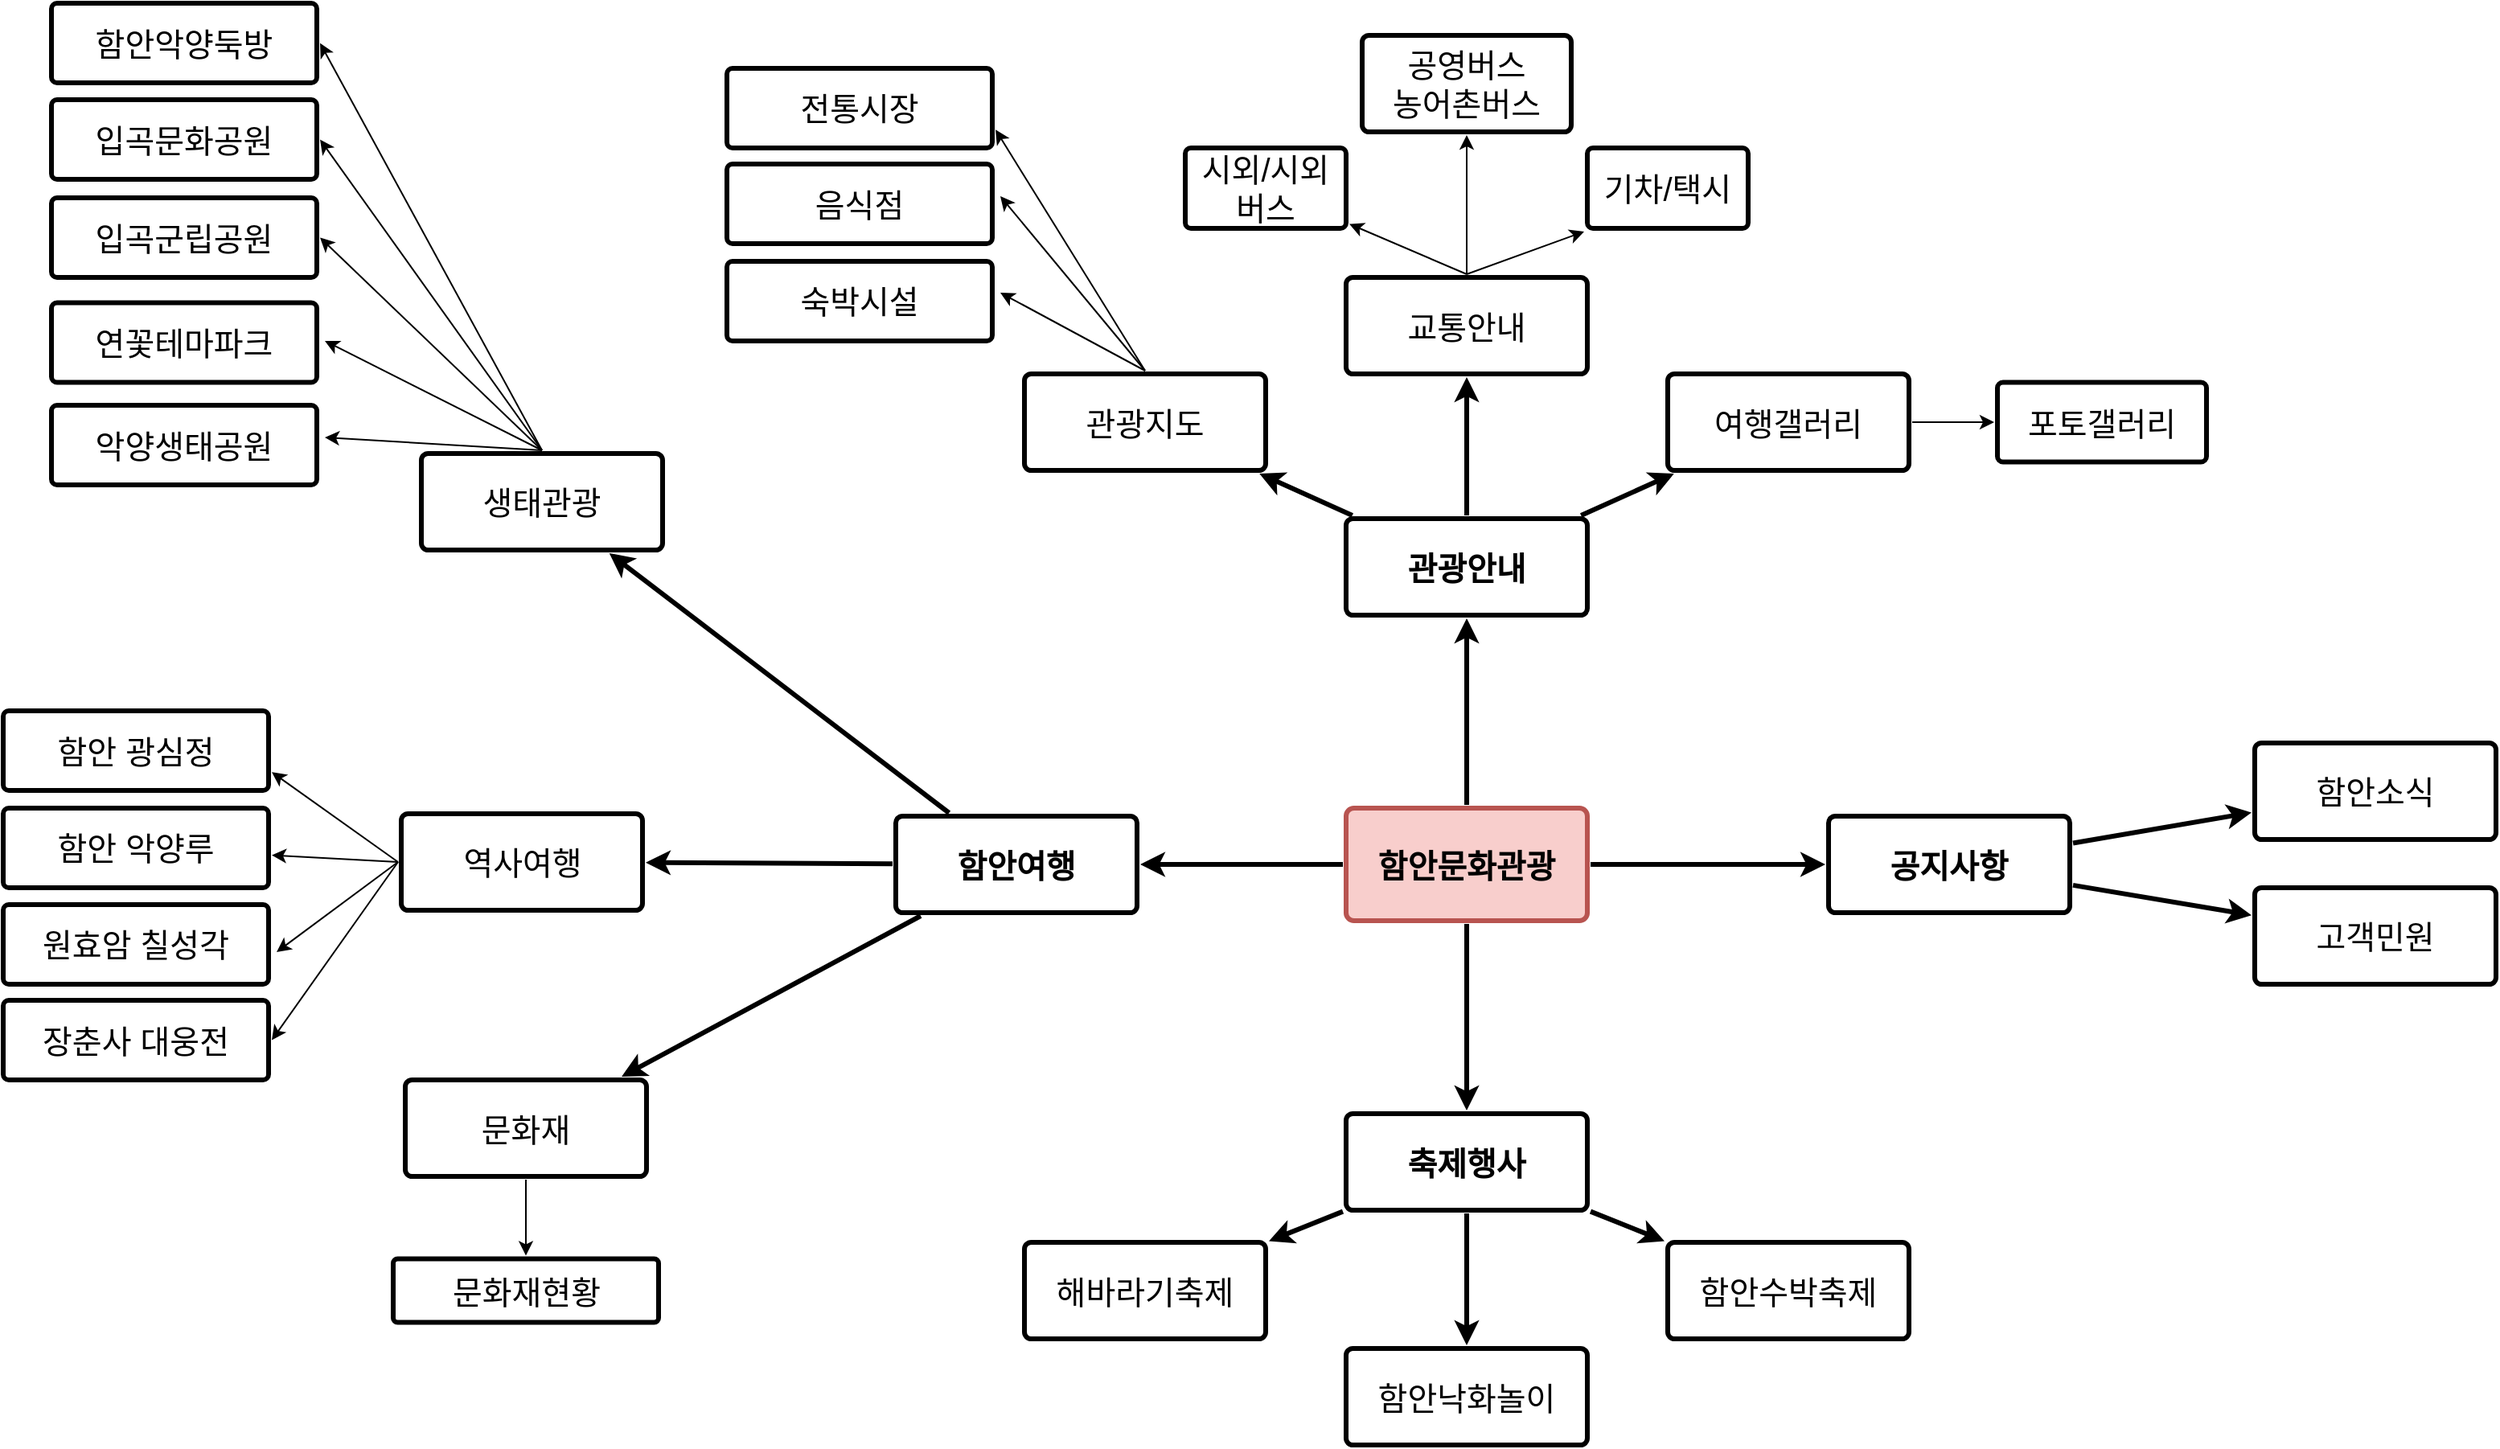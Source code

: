 <mxfile version="21.3.2" type="device">
  <diagram id="6a731a19-8d31-9384-78a2-239565b7b9f0" name="Page-1">
    <mxGraphModel dx="2968" dy="1838" grid="1" gridSize="10" guides="1" tooltips="1" connect="1" arrows="1" fold="1" page="1" pageScale="1" pageWidth="1169" pageHeight="827" background="none" math="0" shadow="0">
      <root>
        <mxCell id="0" />
        <mxCell id="1" parent="0" />
        <mxCell id="1745" value="" style="edgeStyle=none;rounded=0;jumpStyle=none;html=1;shadow=0;labelBackgroundColor=none;startArrow=none;startFill=0;endArrow=classic;endFill=1;jettySize=auto;orthogonalLoop=1;strokeWidth=3;fontFamily=Helvetica;fontSize=20;fontColor=#23445D;spacing=5;" parent="1" source="1749" target="1764" edge="1">
          <mxGeometry relative="1" as="geometry" />
        </mxCell>
        <mxCell id="1746" value="" style="edgeStyle=none;rounded=0;jumpStyle=none;html=1;shadow=0;labelBackgroundColor=none;startArrow=none;startFill=0;endArrow=classic;endFill=1;jettySize=auto;orthogonalLoop=1;strokeWidth=3;fontFamily=Helvetica;fontSize=20;fontColor=#23445D;spacing=5;" parent="1" source="1749" target="1771" edge="1">
          <mxGeometry relative="1" as="geometry" />
        </mxCell>
        <mxCell id="1747" value="" style="edgeStyle=none;rounded=0;jumpStyle=none;html=1;shadow=0;labelBackgroundColor=none;startArrow=none;startFill=0;endArrow=classic;endFill=1;jettySize=auto;orthogonalLoop=1;strokeWidth=3;fontFamily=Helvetica;fontSize=20;fontColor=#23445D;spacing=5;" parent="1" source="1749" target="1760" edge="1">
          <mxGeometry relative="1" as="geometry" />
        </mxCell>
        <mxCell id="1748" value="" style="edgeStyle=none;rounded=0;jumpStyle=none;html=1;shadow=0;labelBackgroundColor=none;startArrow=none;startFill=0;endArrow=classic;endFill=1;jettySize=auto;orthogonalLoop=1;strokeWidth=3;fontFamily=Helvetica;fontSize=20;fontColor=#23445D;spacing=5;" parent="1" source="1749" target="1753" edge="1">
          <mxGeometry relative="1" as="geometry" />
        </mxCell>
        <mxCell id="1749" value="함안문화관광" style="rounded=1;whiteSpace=wrap;html=1;shadow=0;labelBackgroundColor=none;strokeWidth=3;fontFamily=Helvetica;fontSize=20;align=center;fontStyle=1;spacing=5;arcSize=7;perimeterSpacing=2;fillColor=#f8cecc;strokeColor=#b85450;" parent="1" vertex="1">
          <mxGeometry x="495" y="380.5" width="150" height="70" as="geometry" />
        </mxCell>
        <mxCell id="1750" value="" style="edgeStyle=none;rounded=1;jumpStyle=none;html=1;shadow=0;labelBackgroundColor=none;startArrow=none;startFill=0;jettySize=auto;orthogonalLoop=1;strokeWidth=3;fontFamily=Helvetica;fontSize=20;fontColor=#FFFFFF;spacing=5;fontStyle=1;" parent="1" source="1753" target="1756" edge="1">
          <mxGeometry relative="1" as="geometry" />
        </mxCell>
        <mxCell id="1751" value="" style="edgeStyle=none;rounded=1;jumpStyle=none;html=1;shadow=0;labelBackgroundColor=none;startArrow=none;startFill=0;jettySize=auto;orthogonalLoop=1;strokeWidth=3;fontFamily=Helvetica;fontSize=20;fontColor=#FFFFFF;spacing=5;fontStyle=1;" parent="1" source="1753" target="1755" edge="1">
          <mxGeometry relative="1" as="geometry" />
        </mxCell>
        <mxCell id="1752" value="" style="edgeStyle=none;rounded=1;jumpStyle=none;html=1;shadow=0;labelBackgroundColor=none;startArrow=none;startFill=0;jettySize=auto;orthogonalLoop=1;strokeWidth=3;fontFamily=Helvetica;fontSize=20;fontColor=#FFFFFF;spacing=5;fontStyle=1;" parent="1" source="1753" target="1754" edge="1">
          <mxGeometry relative="1" as="geometry" />
        </mxCell>
        <mxCell id="1753" value="함안여행" style="rounded=1;whiteSpace=wrap;html=1;shadow=0;labelBackgroundColor=none;strokeWidth=3;fontFamily=Helvetica;fontSize=20;align=center;spacing=5;fontStyle=1;arcSize=7;perimeterSpacing=2;" parent="1" vertex="1">
          <mxGeometry x="215" y="385.5" width="150" height="60" as="geometry" />
        </mxCell>
        <mxCell id="uqvryjP_1hMNzwJLc7f5-1821" style="edgeStyle=orthogonalEdgeStyle;rounded=0;orthogonalLoop=1;jettySize=auto;html=1;exitX=0.5;exitY=1;exitDx=0;exitDy=0;entryX=0.5;entryY=0;entryDx=0;entryDy=0;" edge="1" parent="1" source="1754" target="uqvryjP_1hMNzwJLc7f5-1820">
          <mxGeometry relative="1" as="geometry" />
        </mxCell>
        <mxCell id="1754" value="문화재" style="rounded=1;whiteSpace=wrap;html=1;shadow=0;labelBackgroundColor=none;strokeWidth=3;fontFamily=Helvetica;fontSize=20;align=center;spacing=5;fontStyle=0;arcSize=7;perimeterSpacing=2;" parent="1" vertex="1">
          <mxGeometry x="-90" y="549.5" width="150" height="60" as="geometry" />
        </mxCell>
        <mxCell id="uqvryjP_1hMNzwJLc7f5-1815" style="rounded=0;orthogonalLoop=1;jettySize=auto;html=1;exitX=0;exitY=0.5;exitDx=0;exitDy=0;entryX=1;entryY=0.75;entryDx=0;entryDy=0;" edge="1" parent="1" source="1755" target="uqvryjP_1hMNzwJLc7f5-1811">
          <mxGeometry relative="1" as="geometry" />
        </mxCell>
        <mxCell id="uqvryjP_1hMNzwJLc7f5-1816" style="rounded=0;orthogonalLoop=1;jettySize=auto;html=1;exitX=0;exitY=0.5;exitDx=0;exitDy=0;" edge="1" parent="1" source="1755" target="uqvryjP_1hMNzwJLc7f5-1812">
          <mxGeometry relative="1" as="geometry" />
        </mxCell>
        <mxCell id="uqvryjP_1hMNzwJLc7f5-1817" style="rounded=0;orthogonalLoop=1;jettySize=auto;html=1;exitX=0;exitY=0.5;exitDx=0;exitDy=0;" edge="1" parent="1" source="1755">
          <mxGeometry relative="1" as="geometry">
            <mxPoint x="-170" y="470" as="targetPoint" />
          </mxGeometry>
        </mxCell>
        <mxCell id="uqvryjP_1hMNzwJLc7f5-1818" style="rounded=0;orthogonalLoop=1;jettySize=auto;html=1;exitX=0;exitY=0.5;exitDx=0;exitDy=0;entryX=1;entryY=0.5;entryDx=0;entryDy=0;" edge="1" parent="1" source="1755" target="uqvryjP_1hMNzwJLc7f5-1814">
          <mxGeometry relative="1" as="geometry" />
        </mxCell>
        <mxCell id="1755" value="역사여행" style="rounded=1;whiteSpace=wrap;html=1;shadow=0;labelBackgroundColor=none;strokeWidth=3;fontFamily=Helvetica;fontSize=20;align=center;spacing=5;fontStyle=0;arcSize=7;perimeterSpacing=2;" parent="1" vertex="1">
          <mxGeometry x="-92.5" y="384" width="150" height="60" as="geometry" />
        </mxCell>
        <mxCell id="uqvryjP_1hMNzwJLc7f5-1807" style="rounded=0;orthogonalLoop=1;jettySize=auto;html=1;exitX=0.5;exitY=0;exitDx=0;exitDy=0;entryX=1;entryY=0.5;entryDx=0;entryDy=0;" edge="1" parent="1" source="1756" target="uqvryjP_1hMNzwJLc7f5-1804">
          <mxGeometry relative="1" as="geometry" />
        </mxCell>
        <mxCell id="uqvryjP_1hMNzwJLc7f5-1808" style="rounded=0;orthogonalLoop=1;jettySize=auto;html=1;exitX=0.5;exitY=0;exitDx=0;exitDy=0;entryX=1;entryY=0.5;entryDx=0;entryDy=0;" edge="1" parent="1" source="1756" target="uqvryjP_1hMNzwJLc7f5-1803">
          <mxGeometry relative="1" as="geometry" />
        </mxCell>
        <mxCell id="uqvryjP_1hMNzwJLc7f5-1809" style="rounded=0;orthogonalLoop=1;jettySize=auto;html=1;exitX=0.5;exitY=0;exitDx=0;exitDy=0;" edge="1" parent="1" source="1756">
          <mxGeometry relative="1" as="geometry">
            <mxPoint x="-140" y="90.0" as="targetPoint" />
          </mxGeometry>
        </mxCell>
        <mxCell id="uqvryjP_1hMNzwJLc7f5-1810" style="rounded=0;orthogonalLoop=1;jettySize=auto;html=1;exitX=0.5;exitY=0;exitDx=0;exitDy=0;" edge="1" parent="1" source="1756">
          <mxGeometry relative="1" as="geometry">
            <mxPoint x="-140" y="150.0" as="targetPoint" />
          </mxGeometry>
        </mxCell>
        <mxCell id="1756" value="생태관광" style="rounded=1;whiteSpace=wrap;html=1;shadow=0;labelBackgroundColor=none;strokeWidth=3;fontFamily=Helvetica;fontSize=20;align=center;spacing=5;fontStyle=0;arcSize=7;perimeterSpacing=2;" parent="1" vertex="1">
          <mxGeometry x="-80" y="160" width="150" height="60" as="geometry" />
        </mxCell>
        <mxCell id="1757" value="" style="edgeStyle=none;rounded=0;jumpStyle=none;html=1;shadow=0;labelBackgroundColor=none;startArrow=none;startFill=0;endArrow=classic;endFill=1;jettySize=auto;orthogonalLoop=1;strokeWidth=3;fontFamily=Helvetica;fontSize=20;fontColor=#FFFFFF;spacing=5;" parent="1" source="1760" target="1763" edge="1">
          <mxGeometry relative="1" as="geometry" />
        </mxCell>
        <mxCell id="1758" value="" style="edgeStyle=none;rounded=0;jumpStyle=none;html=1;shadow=0;labelBackgroundColor=none;startArrow=none;startFill=0;endArrow=classic;endFill=1;jettySize=auto;orthogonalLoop=1;strokeWidth=3;fontFamily=Helvetica;fontSize=20;fontColor=#FFFFFF;spacing=5;" parent="1" source="1760" target="1762" edge="1">
          <mxGeometry relative="1" as="geometry" />
        </mxCell>
        <mxCell id="1759" value="" style="edgeStyle=none;rounded=0;jumpStyle=none;html=1;shadow=0;labelBackgroundColor=none;startArrow=none;startFill=0;endArrow=classic;endFill=1;jettySize=auto;orthogonalLoop=1;strokeWidth=3;fontFamily=Helvetica;fontSize=20;fontColor=#FFFFFF;spacing=5;" parent="1" source="1760" target="1761" edge="1">
          <mxGeometry relative="1" as="geometry" />
        </mxCell>
        <mxCell id="1760" value="축제행사" style="rounded=1;whiteSpace=wrap;html=1;shadow=0;labelBackgroundColor=none;strokeWidth=3;fontFamily=Helvetica;fontSize=20;align=center;spacing=5;fontStyle=1;arcSize=7;perimeterSpacing=2;" parent="1" vertex="1">
          <mxGeometry x="495" y="570.5" width="150" height="60" as="geometry" />
        </mxCell>
        <mxCell id="1761" value="함안수박축제" style="rounded=1;whiteSpace=wrap;html=1;shadow=0;labelBackgroundColor=none;strokeWidth=3;fontFamily=Helvetica;fontSize=20;align=center;spacing=5;arcSize=7;perimeterSpacing=2;" parent="1" vertex="1">
          <mxGeometry x="695" y="650.5" width="150" height="60" as="geometry" />
        </mxCell>
        <mxCell id="1762" value="함안낙화놀이" style="rounded=1;whiteSpace=wrap;html=1;shadow=0;labelBackgroundColor=none;strokeWidth=3;fontFamily=Helvetica;fontSize=20;align=center;spacing=5;arcSize=7;perimeterSpacing=2;" parent="1" vertex="1">
          <mxGeometry x="495" y="716.5" width="150" height="60" as="geometry" />
        </mxCell>
        <mxCell id="1763" value="해바라기축제" style="rounded=1;whiteSpace=wrap;html=1;shadow=0;labelBackgroundColor=none;strokeWidth=3;fontFamily=Helvetica;fontSize=20;align=center;spacing=5;arcSize=7;perimeterSpacing=2;" parent="1" vertex="1">
          <mxGeometry x="295" y="650.5" width="150" height="60" as="geometry" />
        </mxCell>
        <mxCell id="1764" value="관광안내" style="rounded=1;whiteSpace=wrap;html=1;shadow=0;labelBackgroundColor=none;strokeWidth=3;fontFamily=Helvetica;fontSize=20;align=center;spacing=5;fontStyle=1;arcSize=7;perimeterSpacing=2;" parent="1" vertex="1">
          <mxGeometry x="495" y="200.5" width="150" height="60" as="geometry" />
        </mxCell>
        <mxCell id="uqvryjP_1hMNzwJLc7f5-1782" style="rounded=0;orthogonalLoop=1;jettySize=auto;html=1;exitX=1;exitY=0.5;exitDx=0;exitDy=0;entryX=0;entryY=0.5;entryDx=0;entryDy=0;" edge="1" parent="1" source="1765" target="uqvryjP_1hMNzwJLc7f5-1783">
          <mxGeometry relative="1" as="geometry">
            <mxPoint x="890" y="70" as="targetPoint" />
          </mxGeometry>
        </mxCell>
        <mxCell id="1765" value="여행갤러리" style="rounded=1;whiteSpace=wrap;html=1;shadow=0;labelBackgroundColor=none;strokeWidth=3;fontFamily=Helvetica;fontSize=20;align=center;spacing=5;arcSize=7;perimeterSpacing=2;" parent="1" vertex="1">
          <mxGeometry x="695" y="110.5" width="150" height="60" as="geometry" />
        </mxCell>
        <mxCell id="1766" value="" style="edgeStyle=none;rounded=0;jumpStyle=none;html=1;shadow=0;labelBackgroundColor=none;startArrow=none;startFill=0;endArrow=classic;endFill=1;jettySize=auto;orthogonalLoop=1;strokeWidth=3;fontFamily=Helvetica;fontSize=20;fontColor=#FFFFFF;spacing=5;" parent="1" source="1764" target="1765" edge="1">
          <mxGeometry relative="1" as="geometry" />
        </mxCell>
        <mxCell id="uqvryjP_1hMNzwJLc7f5-1784" style="rounded=0;orthogonalLoop=1;jettySize=auto;html=1;exitX=0.5;exitY=0;exitDx=0;exitDy=0;" edge="1" parent="1" source="1767" target="uqvryjP_1hMNzwJLc7f5-1785">
          <mxGeometry relative="1" as="geometry">
            <mxPoint x="530" as="targetPoint" />
          </mxGeometry>
        </mxCell>
        <mxCell id="uqvryjP_1hMNzwJLc7f5-1786" style="rounded=0;orthogonalLoop=1;jettySize=auto;html=1;exitX=0.5;exitY=0;exitDx=0;exitDy=0;entryX=0.5;entryY=1;entryDx=0;entryDy=0;" edge="1" parent="1" source="1767" target="uqvryjP_1hMNzwJLc7f5-1787">
          <mxGeometry relative="1" as="geometry">
            <mxPoint x="590" y="-2.274e-13" as="targetPoint" />
          </mxGeometry>
        </mxCell>
        <mxCell id="uqvryjP_1hMNzwJLc7f5-1789" style="rounded=0;orthogonalLoop=1;jettySize=auto;html=1;exitX=0.5;exitY=0;exitDx=0;exitDy=0;entryX=0;entryY=1;entryDx=0;entryDy=0;" edge="1" parent="1" source="1767" target="uqvryjP_1hMNzwJLc7f5-1790">
          <mxGeometry relative="1" as="geometry">
            <mxPoint x="660.0" y="-20.0" as="targetPoint" />
          </mxGeometry>
        </mxCell>
        <mxCell id="1767" value="교통안내" style="rounded=1;whiteSpace=wrap;html=1;shadow=0;labelBackgroundColor=none;strokeWidth=3;fontFamily=Helvetica;fontSize=20;align=center;spacing=5;arcSize=7;perimeterSpacing=2;" parent="1" vertex="1">
          <mxGeometry x="495" y="50.5" width="150" height="60" as="geometry" />
        </mxCell>
        <mxCell id="1768" value="" style="edgeStyle=none;rounded=0;jumpStyle=none;html=1;shadow=0;labelBackgroundColor=none;startArrow=none;startFill=0;endArrow=classic;endFill=1;jettySize=auto;orthogonalLoop=1;strokeWidth=3;fontFamily=Helvetica;fontSize=20;fontColor=#FFFFFF;spacing=5;" parent="1" source="1764" target="1767" edge="1">
          <mxGeometry relative="1" as="geometry" />
        </mxCell>
        <mxCell id="uqvryjP_1hMNzwJLc7f5-1798" style="rounded=0;orthogonalLoop=1;jettySize=auto;html=1;exitX=0.5;exitY=0;exitDx=0;exitDy=0;" edge="1" parent="1" source="1769">
          <mxGeometry relative="1" as="geometry">
            <mxPoint x="280" y="-2.274e-13" as="targetPoint" />
          </mxGeometry>
        </mxCell>
        <mxCell id="uqvryjP_1hMNzwJLc7f5-1799" style="rounded=0;orthogonalLoop=1;jettySize=auto;html=1;exitX=0.5;exitY=0;exitDx=0;exitDy=0;" edge="1" parent="1" source="1769">
          <mxGeometry relative="1" as="geometry">
            <mxPoint x="280" y="60.0" as="targetPoint" />
          </mxGeometry>
        </mxCell>
        <mxCell id="uqvryjP_1hMNzwJLc7f5-1800" style="rounded=0;orthogonalLoop=1;jettySize=auto;html=1;exitX=0.5;exitY=0;exitDx=0;exitDy=0;entryX=1;entryY=0.75;entryDx=0;entryDy=0;" edge="1" parent="1" source="1769" target="uqvryjP_1hMNzwJLc7f5-1795">
          <mxGeometry relative="1" as="geometry" />
        </mxCell>
        <mxCell id="1769" value="관광지도" style="rounded=1;whiteSpace=wrap;html=1;shadow=0;labelBackgroundColor=none;strokeWidth=3;fontFamily=Helvetica;fontSize=20;align=center;spacing=5;arcSize=7;perimeterSpacing=2;" parent="1" vertex="1">
          <mxGeometry x="295" y="110.5" width="150" height="60" as="geometry" />
        </mxCell>
        <mxCell id="1770" value="" style="edgeStyle=none;rounded=0;jumpStyle=none;html=1;shadow=0;labelBackgroundColor=none;startArrow=none;startFill=0;endArrow=classic;endFill=1;jettySize=auto;orthogonalLoop=1;strokeWidth=3;fontFamily=Helvetica;fontSize=20;fontColor=#FFFFFF;spacing=5;" parent="1" source="1764" target="1769" edge="1">
          <mxGeometry relative="1" as="geometry" />
        </mxCell>
        <mxCell id="1771" value="공지사항" style="rounded=1;whiteSpace=wrap;html=1;shadow=0;labelBackgroundColor=none;strokeWidth=3;fontFamily=Helvetica;fontSize=20;align=center;spacing=5;fontStyle=1;arcSize=7;perimeterSpacing=2;" parent="1" vertex="1">
          <mxGeometry x="795" y="385.5" width="150" height="60" as="geometry" />
        </mxCell>
        <mxCell id="1776" value="고객민원" style="rounded=1;whiteSpace=wrap;html=1;shadow=0;labelBackgroundColor=none;strokeWidth=3;fontFamily=Helvetica;fontSize=20;align=center;spacing=5;fontStyle=0;arcSize=7;perimeterSpacing=2;" parent="1" vertex="1">
          <mxGeometry x="1060" y="430" width="150" height="60" as="geometry" />
        </mxCell>
        <mxCell id="1777" value="" style="edgeStyle=none;rounded=1;jumpStyle=none;html=1;shadow=0;labelBackgroundColor=none;startArrow=none;startFill=0;jettySize=auto;orthogonalLoop=1;strokeWidth=3;fontFamily=Helvetica;fontSize=20;fontColor=#FFFFFF;spacing=5;fontStyle=1;" parent="1" source="1771" target="1776" edge="1">
          <mxGeometry relative="1" as="geometry" />
        </mxCell>
        <mxCell id="1778" value="함안소식" style="rounded=1;whiteSpace=wrap;html=1;shadow=0;labelBackgroundColor=none;strokeWidth=3;fontFamily=Helvetica;fontSize=20;align=center;spacing=5;fontStyle=0;arcSize=7;perimeterSpacing=2;" parent="1" vertex="1">
          <mxGeometry x="1060" y="340" width="150" height="60" as="geometry" />
        </mxCell>
        <mxCell id="1779" value="" style="edgeStyle=none;rounded=1;jumpStyle=none;html=1;shadow=0;labelBackgroundColor=none;startArrow=none;startFill=0;jettySize=auto;orthogonalLoop=1;strokeWidth=3;fontFamily=Helvetica;fontSize=20;fontColor=#FFFFFF;spacing=5;fontStyle=1;" parent="1" source="1771" target="1778" edge="1">
          <mxGeometry relative="1" as="geometry" />
        </mxCell>
        <mxCell id="uqvryjP_1hMNzwJLc7f5-1783" value="포토갤러리" style="rounded=1;whiteSpace=wrap;html=1;shadow=0;labelBackgroundColor=none;strokeWidth=3;fontFamily=Helvetica;fontSize=20;align=center;spacing=5;arcSize=7;perimeterSpacing=2;" vertex="1" parent="1">
          <mxGeometry x="900" y="115.75" width="130" height="49.5" as="geometry" />
        </mxCell>
        <mxCell id="uqvryjP_1hMNzwJLc7f5-1785" value="시외/시외버스" style="rounded=1;whiteSpace=wrap;html=1;shadow=0;labelBackgroundColor=none;strokeWidth=3;fontFamily=Helvetica;fontSize=20;align=center;spacing=5;arcSize=7;perimeterSpacing=2;" vertex="1" parent="1">
          <mxGeometry x="395" y="-30" width="100" height="50" as="geometry" />
        </mxCell>
        <mxCell id="uqvryjP_1hMNzwJLc7f5-1787" value="공영버스&lt;br&gt;농어촌버스" style="rounded=1;whiteSpace=wrap;html=1;shadow=0;labelBackgroundColor=none;strokeWidth=3;fontFamily=Helvetica;fontSize=20;align=center;spacing=5;arcSize=7;perimeterSpacing=2;" vertex="1" parent="1">
          <mxGeometry x="505" y="-100" width="130" height="60" as="geometry" />
        </mxCell>
        <mxCell id="uqvryjP_1hMNzwJLc7f5-1790" value="기차/택시" style="rounded=1;whiteSpace=wrap;html=1;shadow=0;labelBackgroundColor=none;strokeWidth=3;fontFamily=Helvetica;fontSize=20;align=center;spacing=5;arcSize=7;perimeterSpacing=2;" vertex="1" parent="1">
          <mxGeometry x="645" y="-30" width="100" height="50" as="geometry" />
        </mxCell>
        <mxCell id="uqvryjP_1hMNzwJLc7f5-1794" value="음식점" style="rounded=1;whiteSpace=wrap;html=1;shadow=0;labelBackgroundColor=none;strokeWidth=3;fontFamily=Helvetica;fontSize=20;align=center;spacing=5;arcSize=7;perimeterSpacing=2;" vertex="1" parent="1">
          <mxGeometry x="110" y="-20" width="165" height="49.5" as="geometry" />
        </mxCell>
        <mxCell id="uqvryjP_1hMNzwJLc7f5-1795" value="전통시장" style="rounded=1;whiteSpace=wrap;html=1;shadow=0;labelBackgroundColor=none;strokeWidth=3;fontFamily=Helvetica;fontSize=20;align=center;spacing=5;arcSize=7;perimeterSpacing=2;" vertex="1" parent="1">
          <mxGeometry x="110" y="-79.5" width="165" height="49.5" as="geometry" />
        </mxCell>
        <mxCell id="uqvryjP_1hMNzwJLc7f5-1796" value="숙박시설" style="rounded=1;whiteSpace=wrap;html=1;shadow=0;labelBackgroundColor=none;strokeWidth=3;fontFamily=Helvetica;fontSize=20;align=center;spacing=5;arcSize=7;perimeterSpacing=2;" vertex="1" parent="1">
          <mxGeometry x="110" y="40.5" width="165" height="49.5" as="geometry" />
        </mxCell>
        <mxCell id="uqvryjP_1hMNzwJLc7f5-1801" value="연꽃테마파크" style="rounded=1;whiteSpace=wrap;html=1;shadow=0;labelBackgroundColor=none;strokeWidth=3;fontFamily=Helvetica;fontSize=20;align=center;spacing=5;arcSize=7;perimeterSpacing=2;" vertex="1" parent="1">
          <mxGeometry x="-310" y="66.25" width="165" height="49.5" as="geometry" />
        </mxCell>
        <mxCell id="uqvryjP_1hMNzwJLc7f5-1802" value="악양생태공원" style="rounded=1;whiteSpace=wrap;html=1;shadow=0;labelBackgroundColor=none;strokeWidth=3;fontFamily=Helvetica;fontSize=20;align=center;spacing=5;arcSize=7;perimeterSpacing=2;" vertex="1" parent="1">
          <mxGeometry x="-310" y="130" width="165" height="49.5" as="geometry" />
        </mxCell>
        <mxCell id="uqvryjP_1hMNzwJLc7f5-1803" value="입곡군립공원" style="rounded=1;whiteSpace=wrap;html=1;shadow=0;labelBackgroundColor=none;strokeWidth=3;fontFamily=Helvetica;fontSize=20;align=center;spacing=5;arcSize=7;perimeterSpacing=2;" vertex="1" parent="1">
          <mxGeometry x="-310" y="1" width="165" height="49.5" as="geometry" />
        </mxCell>
        <mxCell id="uqvryjP_1hMNzwJLc7f5-1804" value="입곡문화공원" style="rounded=1;whiteSpace=wrap;html=1;shadow=0;labelBackgroundColor=none;strokeWidth=3;fontFamily=Helvetica;fontSize=20;align=center;spacing=5;arcSize=7;perimeterSpacing=2;" vertex="1" parent="1">
          <mxGeometry x="-310" y="-60" width="165" height="49.5" as="geometry" />
        </mxCell>
        <mxCell id="uqvryjP_1hMNzwJLc7f5-1806" style="rounded=0;orthogonalLoop=1;jettySize=auto;html=1;exitX=0.5;exitY=0;exitDx=0;exitDy=0;entryX=1;entryY=0.5;entryDx=0;entryDy=0;" edge="1" parent="1" source="1756" target="uqvryjP_1hMNzwJLc7f5-1805">
          <mxGeometry relative="1" as="geometry" />
        </mxCell>
        <mxCell id="uqvryjP_1hMNzwJLc7f5-1805" value="함안악양둑방" style="rounded=1;whiteSpace=wrap;html=1;shadow=0;labelBackgroundColor=none;strokeWidth=3;fontFamily=Helvetica;fontSize=20;align=center;spacing=5;arcSize=7;perimeterSpacing=2;" vertex="1" parent="1">
          <mxGeometry x="-310" y="-120" width="165" height="49.5" as="geometry" />
        </mxCell>
        <mxCell id="uqvryjP_1hMNzwJLc7f5-1811" value="함안 광심정" style="rounded=1;whiteSpace=wrap;html=1;shadow=0;labelBackgroundColor=none;strokeWidth=3;fontFamily=Helvetica;fontSize=20;align=center;spacing=5;arcSize=7;perimeterSpacing=2;" vertex="1" parent="1">
          <mxGeometry x="-340" y="320" width="165" height="49.5" as="geometry" />
        </mxCell>
        <mxCell id="uqvryjP_1hMNzwJLc7f5-1812" value="함안 악양루" style="rounded=1;whiteSpace=wrap;html=1;shadow=0;labelBackgroundColor=none;strokeWidth=3;fontFamily=Helvetica;fontSize=20;align=center;spacing=5;arcSize=7;perimeterSpacing=2;" vertex="1" parent="1">
          <mxGeometry x="-340" y="380.5" width="165" height="49.5" as="geometry" />
        </mxCell>
        <mxCell id="uqvryjP_1hMNzwJLc7f5-1813" value="원효암 칠성각" style="rounded=1;whiteSpace=wrap;html=1;shadow=0;labelBackgroundColor=none;strokeWidth=3;fontFamily=Helvetica;fontSize=20;align=center;spacing=5;arcSize=7;perimeterSpacing=2;" vertex="1" parent="1">
          <mxGeometry x="-340" y="440.5" width="165" height="49.5" as="geometry" />
        </mxCell>
        <mxCell id="uqvryjP_1hMNzwJLc7f5-1814" value="장춘사 대웅전" style="rounded=1;whiteSpace=wrap;html=1;shadow=0;labelBackgroundColor=none;strokeWidth=3;fontFamily=Helvetica;fontSize=20;align=center;spacing=5;arcSize=7;perimeterSpacing=2;" vertex="1" parent="1">
          <mxGeometry x="-340" y="500" width="165" height="49.5" as="geometry" />
        </mxCell>
        <mxCell id="uqvryjP_1hMNzwJLc7f5-1820" value="문화재현황" style="rounded=1;whiteSpace=wrap;html=1;shadow=0;labelBackgroundColor=none;strokeWidth=3;fontFamily=Helvetica;fontSize=20;align=center;spacing=5;arcSize=7;perimeterSpacing=2;" vertex="1" parent="1">
          <mxGeometry x="-97.5" y="660.75" width="165" height="39.5" as="geometry" />
        </mxCell>
      </root>
    </mxGraphModel>
  </diagram>
</mxfile>
